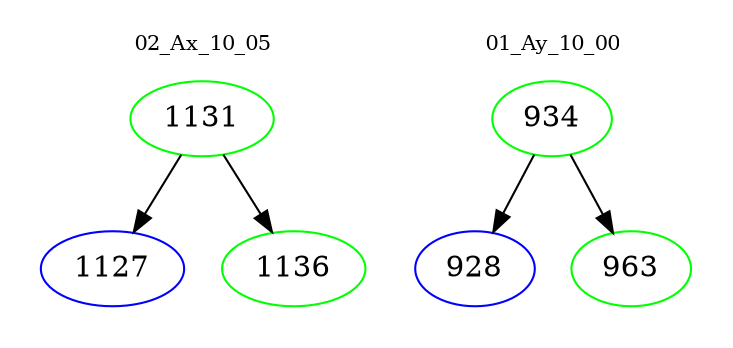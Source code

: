 digraph{
subgraph cluster_0 {
color = white
label = "02_Ax_10_05";
fontsize=10;
T0_1131 [label="1131", color="green"]
T0_1131 -> T0_1127 [color="black"]
T0_1127 [label="1127", color="blue"]
T0_1131 -> T0_1136 [color="black"]
T0_1136 [label="1136", color="green"]
}
subgraph cluster_1 {
color = white
label = "01_Ay_10_00";
fontsize=10;
T1_934 [label="934", color="green"]
T1_934 -> T1_928 [color="black"]
T1_928 [label="928", color="blue"]
T1_934 -> T1_963 [color="black"]
T1_963 [label="963", color="green"]
}
}
